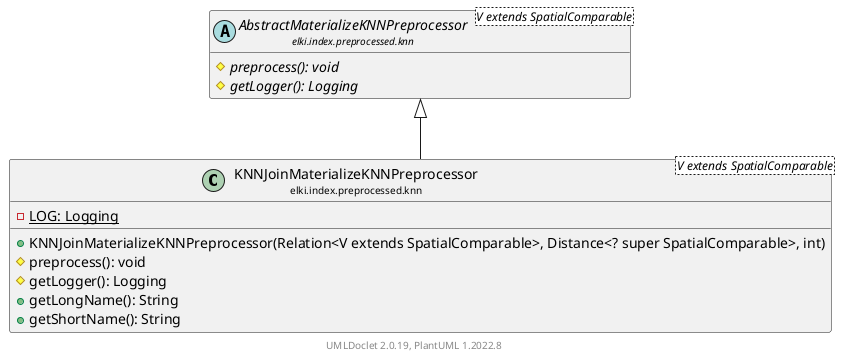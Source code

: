 @startuml
    remove .*\.(Instance|Par|Parameterizer|Factory)$
    set namespaceSeparator none
    hide empty fields
    hide empty methods

    class "<size:14>KNNJoinMaterializeKNNPreprocessor\n<size:10>elki.index.preprocessed.knn" as elki.index.preprocessed.knn.KNNJoinMaterializeKNNPreprocessor<V extends SpatialComparable> [[KNNJoinMaterializeKNNPreprocessor.html]] {
        {static} -LOG: Logging
        +KNNJoinMaterializeKNNPreprocessor(Relation<V extends SpatialComparable>, Distance<? super SpatialComparable>, int)
        #preprocess(): void
        #getLogger(): Logging
        +getLongName(): String
        +getShortName(): String
    }

    abstract class "<size:14>AbstractMaterializeKNNPreprocessor\n<size:10>elki.index.preprocessed.knn" as elki.index.preprocessed.knn.AbstractMaterializeKNNPreprocessor<V extends SpatialComparable> [[AbstractMaterializeKNNPreprocessor.html]] {
        {abstract} #preprocess(): void
        {abstract} #getLogger(): Logging
    }
    class "<size:14>KNNJoinMaterializeKNNPreprocessor.Factory\n<size:10>elki.index.preprocessed.knn" as elki.index.preprocessed.knn.KNNJoinMaterializeKNNPreprocessor.Factory<O extends SpatialComparable> [[KNNJoinMaterializeKNNPreprocessor.Factory.html]]

    elki.index.preprocessed.knn.AbstractMaterializeKNNPreprocessor <|-- elki.index.preprocessed.knn.KNNJoinMaterializeKNNPreprocessor
    elki.index.preprocessed.knn.KNNJoinMaterializeKNNPreprocessor +-- elki.index.preprocessed.knn.KNNJoinMaterializeKNNPreprocessor.Factory

    center footer UMLDoclet 2.0.19, PlantUML 1.2022.8
@enduml
